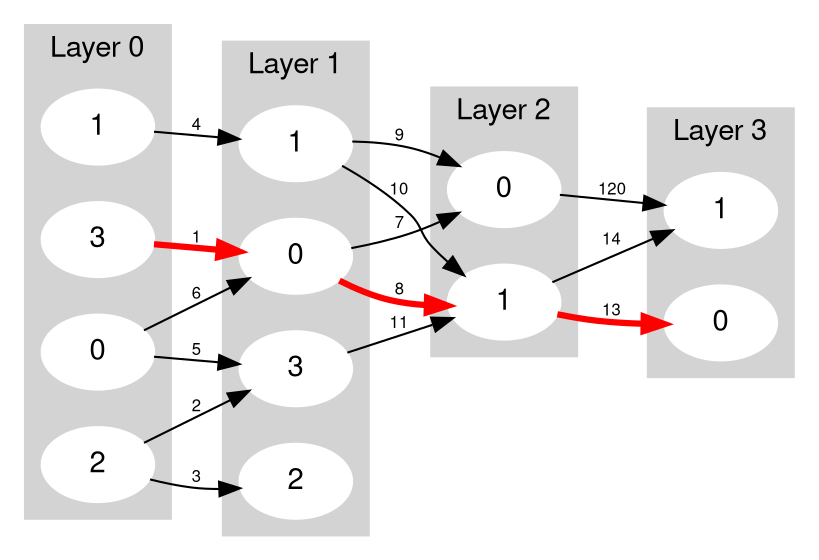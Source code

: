 strict digraph {
  fontname="Helvetica,Arial,sans-serif"
  node [fontname="Helvetica,Arial,sans-serif"]
  edge [fontname="Helvetica,Arial,sans-serif", fontsize="8pt"]
  rankdir="LR";

  subgraph cluster_0 {
    style=filled;
    color=lightgrey;
    node [style=filled, color=white];
    label = "Layer 0";

    node_0_0 [label="0"];
    node_0_1 [label="1"];
    node_0_2 [label="2"];
    node_0_3 [label="3"];
  }

  subgraph cluster_1 {
    style=filled;
    color=lightgrey;
    node [style=filled, color=white];
    label = "Layer 1";

    node_1_0 [label="0"];
    node_1_1 [label="1"];
    node_1_2 [label="2"];
    node_1_3 [label="3"];
  }

  node_0_0 -> node_1_0 [label="6"]
  node_0_0 -> node_1_3 [label="5"]
  node_0_1 -> node_1_1 [label="4"]
  node_0_2 -> node_1_2 [label="3"]
  node_0_2 -> node_1_3 [label="2"]
  node_0_3 -> node_1_0 [label="1"]

  subgraph cluster_2 {
    style=filled;
    color=lightgrey;
    node [style=filled, color=white];
    label = "Layer 2";

    node_2_0 [label="0"];
    node_2_1 [label="1"];
  }

  node_1_0 -> node_2_0 [label="7"]
  node_1_0 -> node_2_1 [label="8"]
  node_1_1 -> node_2_0 [label="9"]
  node_1_1 -> node_2_1 [label="10"]
  node_1_3 -> node_2_1 [label="11"]

  subgraph cluster_3 {
    style=filled;
    color=lightgrey;
    node [style=filled, color=white];
    label = "Layer 3";

    node_3_0 [label="0"];
    node_3_1 [label="1"];
  }

  node_2_0 -> node_3_1 [label="120"]
  node_2_1 -> node_3_0 [label="13"]
  node_2_1 -> node_3_1 [label="14"]

  node_2_1 -> node_3_0 [penwidth="3", color="red"];
  node_1_0 -> node_2_1 [penwidth="3", color="red"];
  node_0_3 -> node_1_0 [penwidth="3", color="red"];
}
